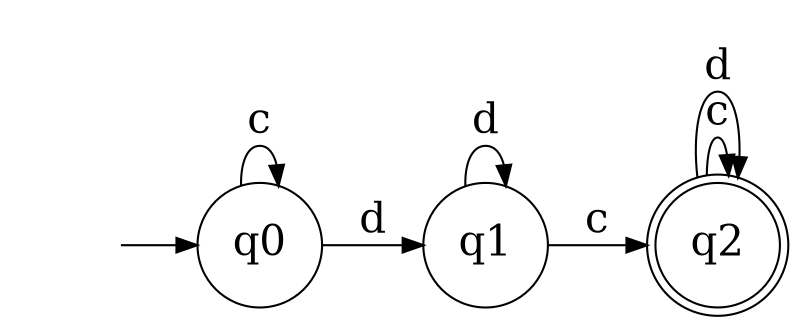 digraph "automatas/dc" {
	graph [rankdir=LR]
	node [fontsize=20]
	edge [fontsize="20pt"]
	"" [label="" shape=plaintext]
	q2 [label=q2 shape=doublecircle]
	q0 [label=q0 shape=circle]
	q1 [label=q1 shape=circle]
	"" -> q0 [label=""]
	q0 -> q1 [label=d]
	q0 -> q0 [label=c]
	q1 -> q2 [label=c]
	q1 -> q1 [label=d]
	q2 -> q2 [label=c]
	q2 -> q2 [label=d]
}
